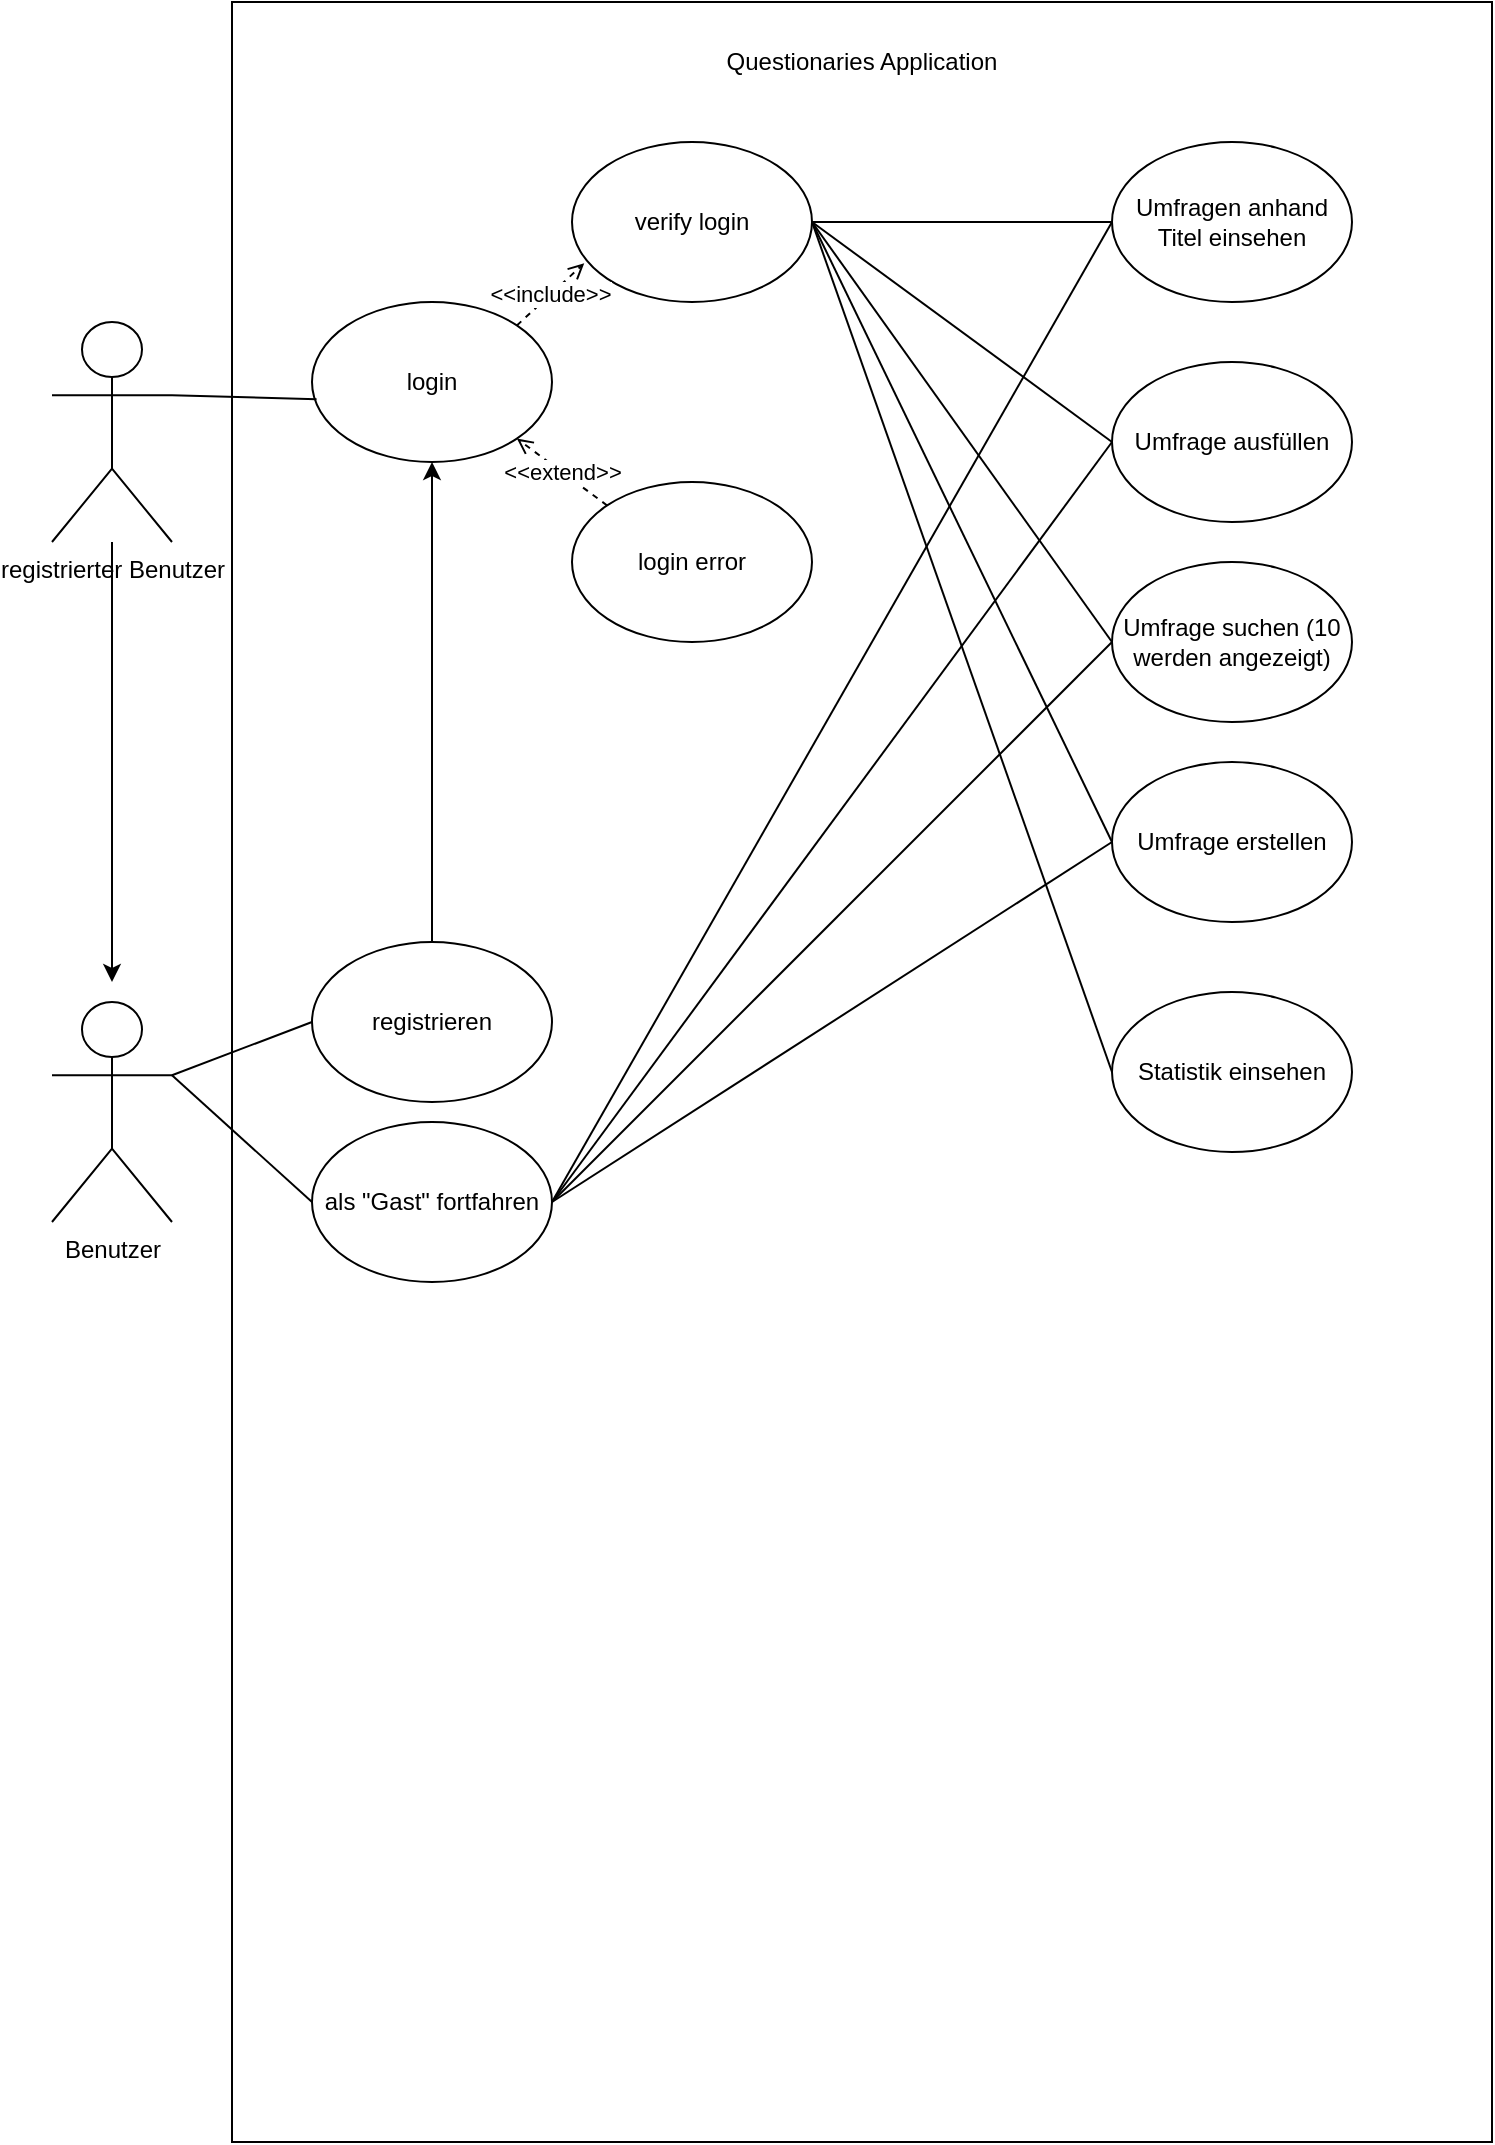 <mxfile version="14.8.5" type="github">
  <diagram id="MaBtbOxYRT27vuY96YDC" name="Page-1">
    <mxGraphModel dx="1185" dy="588" grid="1" gridSize="10" guides="1" tooltips="1" connect="1" arrows="1" fold="1" page="1" pageScale="1" pageWidth="827" pageHeight="1169" math="0" shadow="0">
      <root>
        <mxCell id="0" />
        <mxCell id="1" parent="0" />
        <mxCell id="VCSvAUDxfRAsaypjR-zs-4" value="" style="rounded=0;whiteSpace=wrap;html=1;" vertex="1" parent="1">
          <mxGeometry x="140" y="50" width="630" height="1070" as="geometry" />
        </mxCell>
        <mxCell id="VCSvAUDxfRAsaypjR-zs-7" value="Questionaries Application" style="text;html=1;strokeColor=none;fillColor=none;align=center;verticalAlign=middle;whiteSpace=wrap;rounded=0;" vertex="1" parent="1">
          <mxGeometry x="345" y="70" width="220" height="20" as="geometry" />
        </mxCell>
        <mxCell id="VCSvAUDxfRAsaypjR-zs-8" value="Benutzer" style="shape=umlActor;verticalLabelPosition=bottom;verticalAlign=top;html=1;outlineConnect=0;" vertex="1" parent="1">
          <mxGeometry x="50" y="550" width="60" height="110" as="geometry" />
        </mxCell>
        <mxCell id="VCSvAUDxfRAsaypjR-zs-9" value="registrierter Benutzer" style="shape=umlActor;verticalLabelPosition=bottom;verticalAlign=top;html=1;outlineConnect=0;" vertex="1" parent="1">
          <mxGeometry x="50" y="210" width="60" height="110" as="geometry" />
        </mxCell>
        <mxCell id="VCSvAUDxfRAsaypjR-zs-18" style="edgeStyle=orthogonalEdgeStyle;rounded=0;orthogonalLoop=1;jettySize=auto;html=1;exitX=0.5;exitY=0;exitDx=0;exitDy=0;" edge="1" parent="1" source="VCSvAUDxfRAsaypjR-zs-11" target="VCSvAUDxfRAsaypjR-zs-12">
          <mxGeometry relative="1" as="geometry" />
        </mxCell>
        <mxCell id="VCSvAUDxfRAsaypjR-zs-11" value="registrieren" style="ellipse;whiteSpace=wrap;html=1;" vertex="1" parent="1">
          <mxGeometry x="180" y="520" width="120" height="80" as="geometry" />
        </mxCell>
        <mxCell id="VCSvAUDxfRAsaypjR-zs-12" value="login" style="ellipse;whiteSpace=wrap;html=1;" vertex="1" parent="1">
          <mxGeometry x="180" y="200" width="120" height="80" as="geometry" />
        </mxCell>
        <mxCell id="VCSvAUDxfRAsaypjR-zs-13" value="als &quot;Gast&quot; fortfahren" style="ellipse;whiteSpace=wrap;html=1;" vertex="1" parent="1">
          <mxGeometry x="180" y="610" width="120" height="80" as="geometry" />
        </mxCell>
        <mxCell id="VCSvAUDxfRAsaypjR-zs-15" value="Umfragen anhand Titel einsehen" style="ellipse;whiteSpace=wrap;html=1;" vertex="1" parent="1">
          <mxGeometry x="580" y="120" width="120" height="80" as="geometry" />
        </mxCell>
        <mxCell id="VCSvAUDxfRAsaypjR-zs-22" value="" style="endArrow=none;html=1;exitX=1;exitY=0.333;exitDx=0;exitDy=0;exitPerimeter=0;entryX=0.019;entryY=0.608;entryDx=0;entryDy=0;entryPerimeter=0;" edge="1" parent="1" source="VCSvAUDxfRAsaypjR-zs-9" target="VCSvAUDxfRAsaypjR-zs-12">
          <mxGeometry width="50" height="50" relative="1" as="geometry">
            <mxPoint x="140" y="370" as="sourcePoint" />
            <mxPoint x="190" y="320" as="targetPoint" />
          </mxGeometry>
        </mxCell>
        <mxCell id="VCSvAUDxfRAsaypjR-zs-24" value="" style="endArrow=none;html=1;exitX=1;exitY=0.333;exitDx=0;exitDy=0;exitPerimeter=0;entryX=0;entryY=0.5;entryDx=0;entryDy=0;" edge="1" parent="1" source="VCSvAUDxfRAsaypjR-zs-8" target="VCSvAUDxfRAsaypjR-zs-11">
          <mxGeometry width="50" height="50" relative="1" as="geometry">
            <mxPoint x="120" y="256.667" as="sourcePoint" />
            <mxPoint x="192.28" y="258.64" as="targetPoint" />
          </mxGeometry>
        </mxCell>
        <mxCell id="VCSvAUDxfRAsaypjR-zs-25" value="" style="endArrow=none;html=1;entryX=0;entryY=0.5;entryDx=0;entryDy=0;exitX=1;exitY=0.333;exitDx=0;exitDy=0;exitPerimeter=0;" edge="1" parent="1" source="VCSvAUDxfRAsaypjR-zs-8" target="VCSvAUDxfRAsaypjR-zs-13">
          <mxGeometry width="50" height="50" relative="1" as="geometry">
            <mxPoint x="100" y="590" as="sourcePoint" />
            <mxPoint x="202.28" y="268.64" as="targetPoint" />
          </mxGeometry>
        </mxCell>
        <mxCell id="VCSvAUDxfRAsaypjR-zs-26" value="Umfrage suchen (10 werden angezeigt)" style="ellipse;whiteSpace=wrap;html=1;" vertex="1" parent="1">
          <mxGeometry x="580" y="330" width="120" height="80" as="geometry" />
        </mxCell>
        <mxCell id="VCSvAUDxfRAsaypjR-zs-27" value="Umfrage ausfüllen" style="ellipse;whiteSpace=wrap;html=1;" vertex="1" parent="1">
          <mxGeometry x="580" y="230" width="120" height="80" as="geometry" />
        </mxCell>
        <mxCell id="VCSvAUDxfRAsaypjR-zs-28" value="Umfrage erstellen" style="ellipse;whiteSpace=wrap;html=1;" vertex="1" parent="1">
          <mxGeometry x="580" y="430" width="120" height="80" as="geometry" />
        </mxCell>
        <mxCell id="VCSvAUDxfRAsaypjR-zs-29" value="Statistik einsehen" style="ellipse;whiteSpace=wrap;html=1;" vertex="1" parent="1">
          <mxGeometry x="580" y="545" width="120" height="80" as="geometry" />
        </mxCell>
        <mxCell id="VCSvAUDxfRAsaypjR-zs-30" value="verify login" style="ellipse;whiteSpace=wrap;html=1;" vertex="1" parent="1">
          <mxGeometry x="310" y="120" width="120" height="80" as="geometry" />
        </mxCell>
        <mxCell id="VCSvAUDxfRAsaypjR-zs-31" value="login error" style="ellipse;whiteSpace=wrap;html=1;" vertex="1" parent="1">
          <mxGeometry x="310" y="290" width="120" height="80" as="geometry" />
        </mxCell>
        <mxCell id="VCSvAUDxfRAsaypjR-zs-35" value="&amp;lt;&amp;lt;include&amp;gt;&amp;gt;" style="endArrow=open;html=1;strokeColor=#000000;exitX=1;exitY=0;exitDx=0;exitDy=0;entryX=0.051;entryY=0.758;entryDx=0;entryDy=0;dashed=1;entryPerimeter=0;endFill=0;" edge="1" parent="1" source="VCSvAUDxfRAsaypjR-zs-12" target="VCSvAUDxfRAsaypjR-zs-30">
          <mxGeometry width="50" height="50" relative="1" as="geometry">
            <mxPoint x="300" y="270" as="sourcePoint" />
            <mxPoint x="350" y="220" as="targetPoint" />
          </mxGeometry>
        </mxCell>
        <mxCell id="VCSvAUDxfRAsaypjR-zs-36" value="&amp;lt;&amp;lt;extend&amp;gt;&amp;gt;" style="endArrow=open;html=1;strokeColor=#000000;exitX=0;exitY=0;exitDx=0;exitDy=0;entryX=1;entryY=1;entryDx=0;entryDy=0;dashed=1;endFill=0;" edge="1" parent="1" source="VCSvAUDxfRAsaypjR-zs-31" target="VCSvAUDxfRAsaypjR-zs-12">
          <mxGeometry width="50" height="50" relative="1" as="geometry">
            <mxPoint x="283.36" y="216.96" as="sourcePoint" />
            <mxPoint x="320.96" y="145.84" as="targetPoint" />
          </mxGeometry>
        </mxCell>
        <mxCell id="VCSvAUDxfRAsaypjR-zs-37" value="" style="endArrow=none;html=1;strokeColor=#000000;exitX=1;exitY=0.5;exitDx=0;exitDy=0;entryX=0;entryY=0.5;entryDx=0;entryDy=0;" edge="1" parent="1" source="VCSvAUDxfRAsaypjR-zs-30" target="VCSvAUDxfRAsaypjR-zs-15">
          <mxGeometry width="50" height="50" relative="1" as="geometry">
            <mxPoint x="420" y="220" as="sourcePoint" />
            <mxPoint x="470" y="170" as="targetPoint" />
          </mxGeometry>
        </mxCell>
        <mxCell id="VCSvAUDxfRAsaypjR-zs-38" value="" style="endArrow=none;html=1;strokeColor=#000000;exitX=1;exitY=0.5;exitDx=0;exitDy=0;entryX=0;entryY=0.5;entryDx=0;entryDy=0;" edge="1" parent="1" source="VCSvAUDxfRAsaypjR-zs-30" target="VCSvAUDxfRAsaypjR-zs-27">
          <mxGeometry width="50" height="50" relative="1" as="geometry">
            <mxPoint x="440" y="170" as="sourcePoint" />
            <mxPoint x="480" y="170" as="targetPoint" />
          </mxGeometry>
        </mxCell>
        <mxCell id="VCSvAUDxfRAsaypjR-zs-39" value="" style="endArrow=none;html=1;strokeColor=#000000;exitX=1;exitY=0.5;exitDx=0;exitDy=0;entryX=0;entryY=0.5;entryDx=0;entryDy=0;" edge="1" parent="1" source="VCSvAUDxfRAsaypjR-zs-30" target="VCSvAUDxfRAsaypjR-zs-26">
          <mxGeometry width="50" height="50" relative="1" as="geometry">
            <mxPoint x="440" y="170" as="sourcePoint" />
            <mxPoint x="480" y="260" as="targetPoint" />
          </mxGeometry>
        </mxCell>
        <mxCell id="VCSvAUDxfRAsaypjR-zs-40" value="" style="endArrow=none;html=1;strokeColor=#000000;exitX=1;exitY=0.5;exitDx=0;exitDy=0;entryX=0;entryY=0.5;entryDx=0;entryDy=0;" edge="1" parent="1" source="VCSvAUDxfRAsaypjR-zs-30" target="VCSvAUDxfRAsaypjR-zs-28">
          <mxGeometry width="50" height="50" relative="1" as="geometry">
            <mxPoint x="440" y="170" as="sourcePoint" />
            <mxPoint x="480" y="360" as="targetPoint" />
          </mxGeometry>
        </mxCell>
        <mxCell id="VCSvAUDxfRAsaypjR-zs-41" value="" style="endArrow=none;html=1;strokeColor=#000000;exitX=1;exitY=0.5;exitDx=0;exitDy=0;entryX=0;entryY=0.5;entryDx=0;entryDy=0;" edge="1" parent="1" source="VCSvAUDxfRAsaypjR-zs-30" target="VCSvAUDxfRAsaypjR-zs-29">
          <mxGeometry width="50" height="50" relative="1" as="geometry">
            <mxPoint x="440" y="170" as="sourcePoint" />
            <mxPoint x="480" y="460" as="targetPoint" />
          </mxGeometry>
        </mxCell>
        <mxCell id="VCSvAUDxfRAsaypjR-zs-42" value="" style="endArrow=none;html=1;strokeColor=#000000;exitX=0;exitY=0.5;exitDx=0;exitDy=0;entryX=1;entryY=0.5;entryDx=0;entryDy=0;" edge="1" parent="1" source="VCSvAUDxfRAsaypjR-zs-15" target="VCSvAUDxfRAsaypjR-zs-13">
          <mxGeometry width="50" height="50" relative="1" as="geometry">
            <mxPoint x="440" y="170" as="sourcePoint" />
            <mxPoint x="480" y="560" as="targetPoint" />
          </mxGeometry>
        </mxCell>
        <mxCell id="VCSvAUDxfRAsaypjR-zs-43" value="" style="endArrow=none;html=1;strokeColor=#000000;exitX=0;exitY=0.5;exitDx=0;exitDy=0;entryX=1;entryY=0.5;entryDx=0;entryDy=0;" edge="1" parent="1" source="VCSvAUDxfRAsaypjR-zs-27" target="VCSvAUDxfRAsaypjR-zs-13">
          <mxGeometry width="50" height="50" relative="1" as="geometry">
            <mxPoint x="480" y="170" as="sourcePoint" />
            <mxPoint x="310" y="660" as="targetPoint" />
          </mxGeometry>
        </mxCell>
        <mxCell id="VCSvAUDxfRAsaypjR-zs-44" value="" style="endArrow=none;html=1;strokeColor=#000000;exitX=0;exitY=0.5;exitDx=0;exitDy=0;entryX=1;entryY=0.5;entryDx=0;entryDy=0;" edge="1" parent="1" source="VCSvAUDxfRAsaypjR-zs-26" target="VCSvAUDxfRAsaypjR-zs-13">
          <mxGeometry width="50" height="50" relative="1" as="geometry">
            <mxPoint x="480" y="260" as="sourcePoint" />
            <mxPoint x="310" y="660" as="targetPoint" />
          </mxGeometry>
        </mxCell>
        <mxCell id="VCSvAUDxfRAsaypjR-zs-45" value="" style="endArrow=none;html=1;strokeColor=#000000;exitX=0;exitY=0.5;exitDx=0;exitDy=0;" edge="1" parent="1" source="VCSvAUDxfRAsaypjR-zs-28">
          <mxGeometry width="50" height="50" relative="1" as="geometry">
            <mxPoint x="470" y="450" as="sourcePoint" />
            <mxPoint x="300" y="650" as="targetPoint" />
          </mxGeometry>
        </mxCell>
        <mxCell id="VCSvAUDxfRAsaypjR-zs-49" value="" style="endArrow=classic;html=1;strokeColor=#000000;" edge="1" parent="1" source="VCSvAUDxfRAsaypjR-zs-9">
          <mxGeometry width="50" height="50" relative="1" as="geometry">
            <mxPoint x="70" y="395" as="sourcePoint" />
            <mxPoint x="80" y="540" as="targetPoint" />
          </mxGeometry>
        </mxCell>
      </root>
    </mxGraphModel>
  </diagram>
</mxfile>
